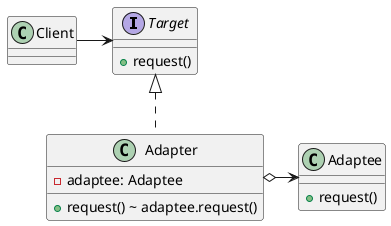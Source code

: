 @startuml

interface Target{
    + request()
}

class Adaptee{
    + request()
}

class Adapter{
    - adaptee: Adaptee

    + request() ~ adaptee.request()
}

Adapter .up.|> Target

class Client

'---------------------

Client -> Target
Adapter o-> Adaptee

@enduml